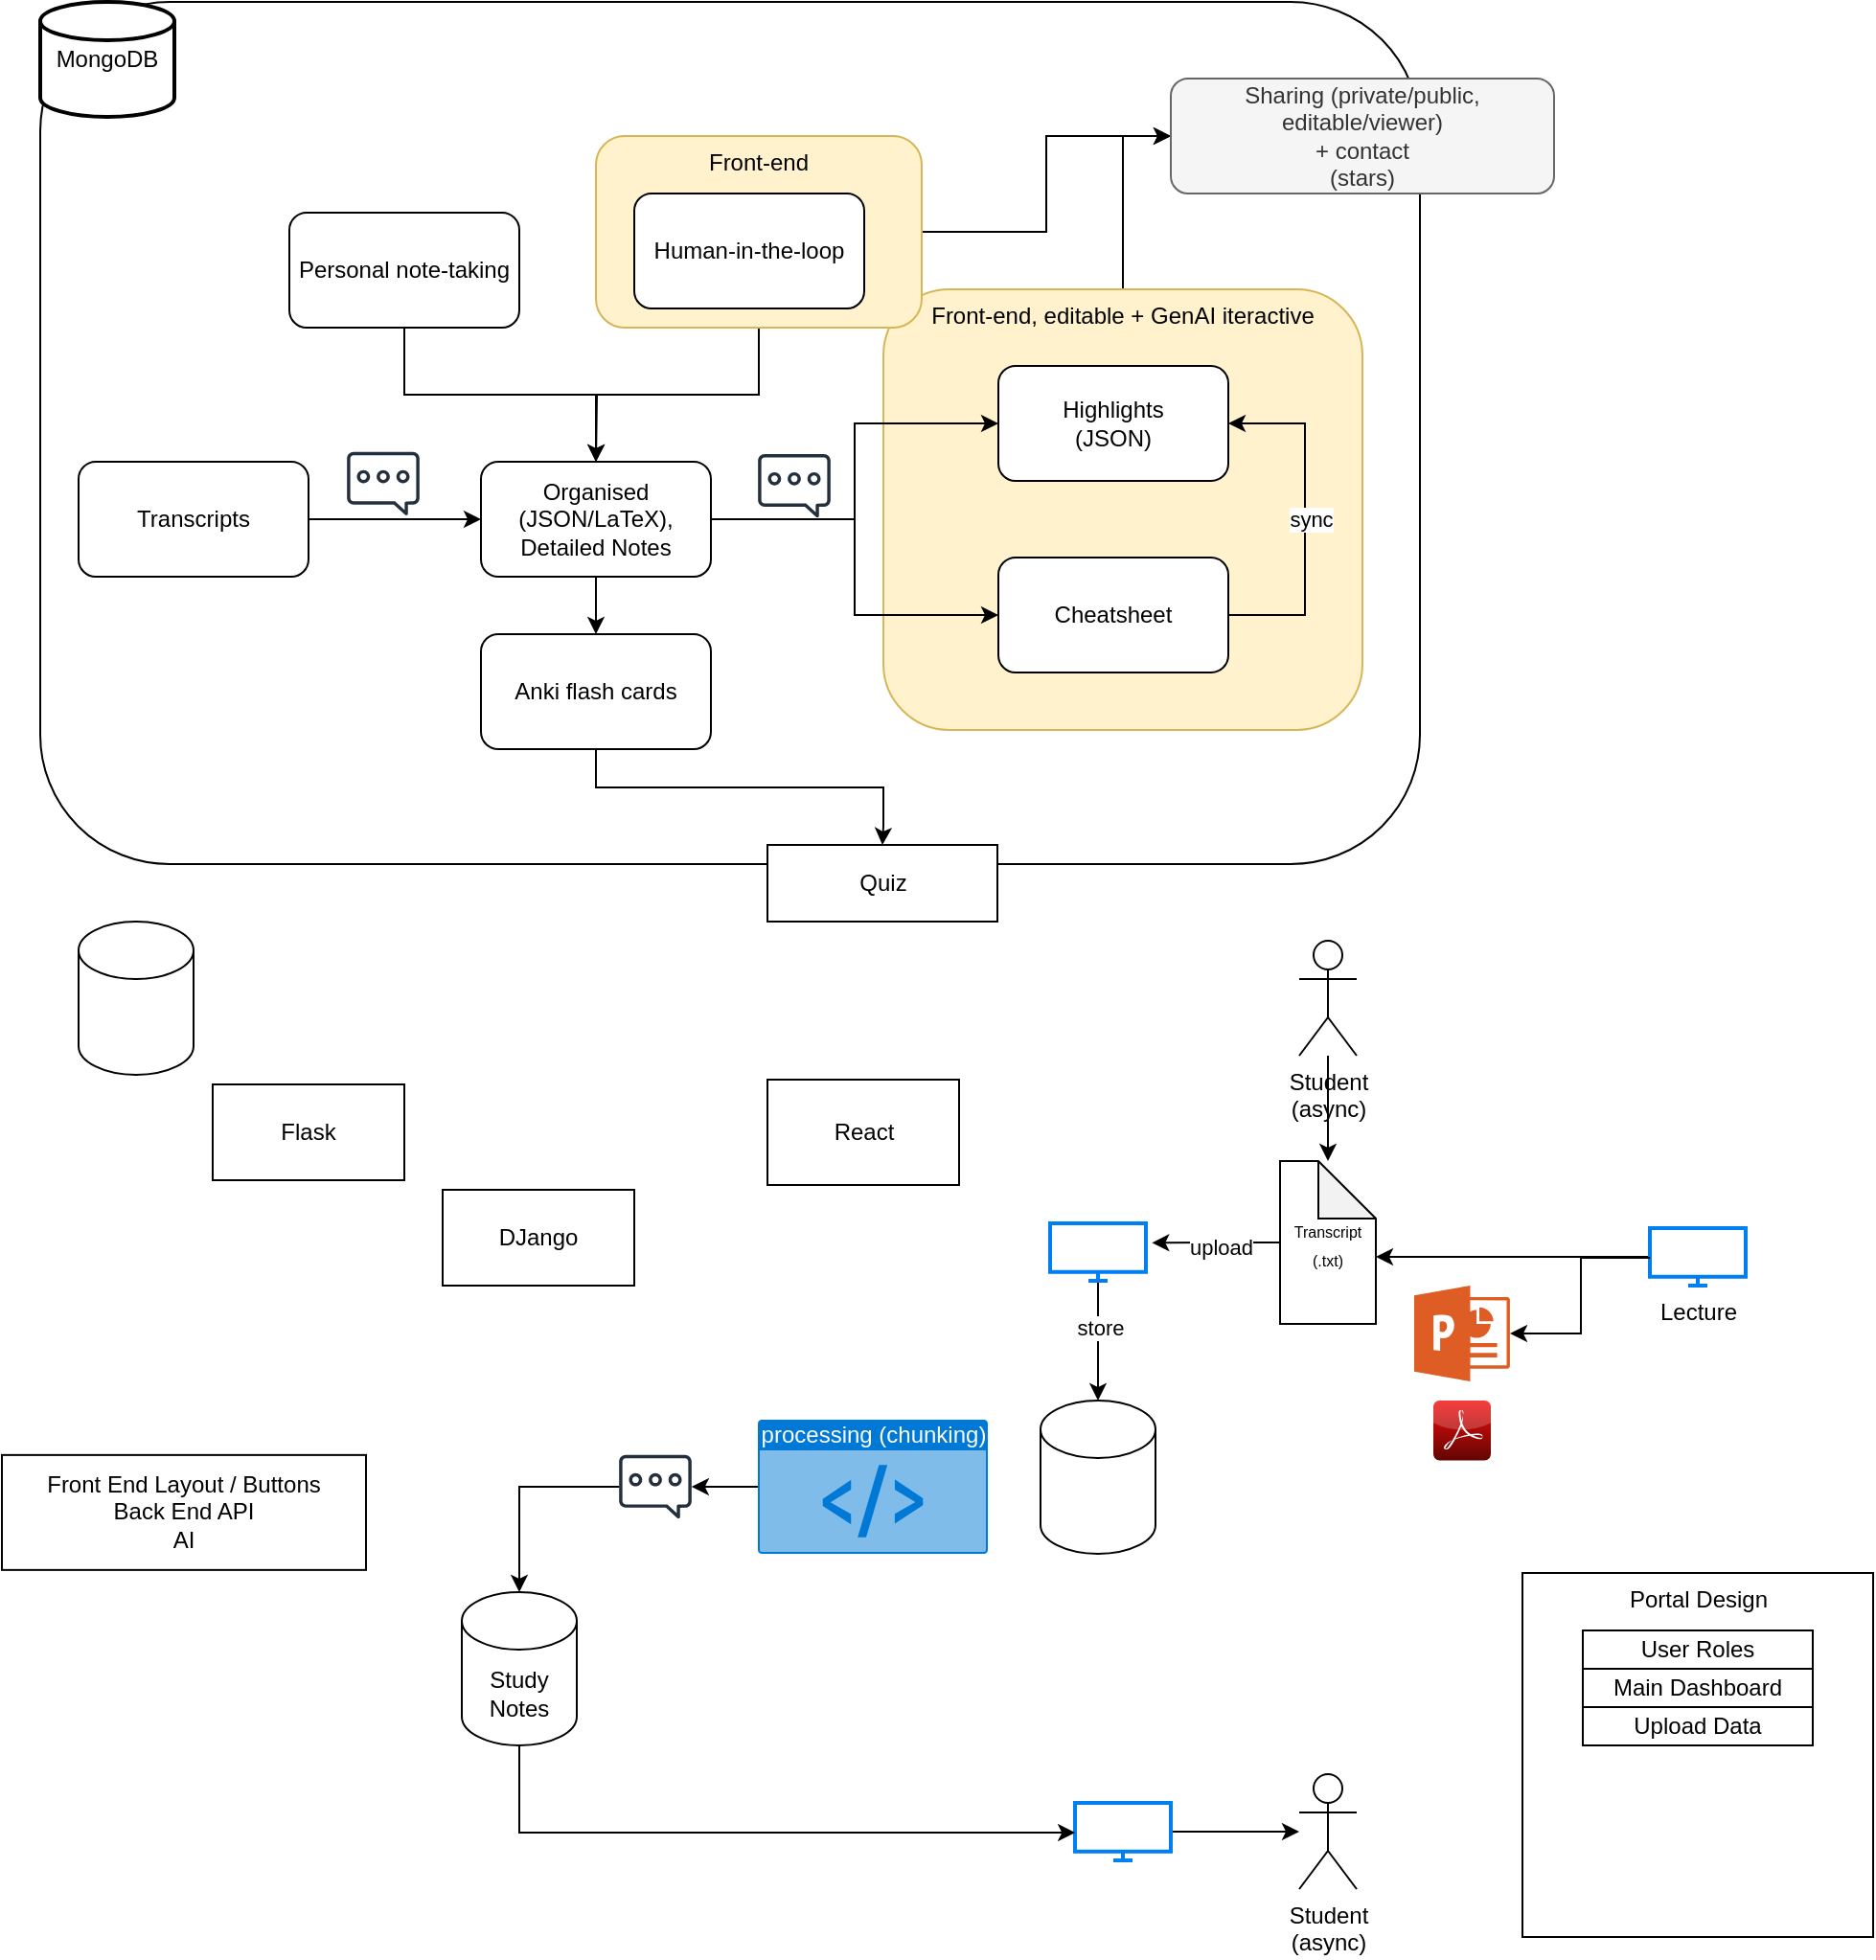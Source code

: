 <mxfile version="24.6.4" type="device">
  <diagram name="Page-1" id="AO98jCeg3_muiPMacAWm">
    <mxGraphModel dx="1103" dy="1826" grid="1" gridSize="10" guides="1" tooltips="1" connect="1" arrows="1" fold="1" page="1" pageScale="1" pageWidth="827" pageHeight="1169" math="0" shadow="0">
      <root>
        <mxCell id="0" />
        <mxCell id="1" parent="0" />
        <mxCell id="Rjii2UMoXP7_Jk80CpH7-58" value="Portal Design" style="rounded=0;whiteSpace=wrap;html=1;verticalAlign=top;" vertex="1" parent="1">
          <mxGeometry x="833.5" y="820" width="183" height="190" as="geometry" />
        </mxCell>
        <mxCell id="Rjii2UMoXP7_Jk80CpH7-16" value="" style="rounded=1;whiteSpace=wrap;html=1;" vertex="1" parent="1">
          <mxGeometry x="60" width="720" height="450" as="geometry" />
        </mxCell>
        <mxCell id="Rjii2UMoXP7_Jk80CpH7-34" style="edgeStyle=orthogonalEdgeStyle;rounded=0;orthogonalLoop=1;jettySize=auto;html=1;exitX=0.5;exitY=0;exitDx=0;exitDy=0;entryX=0;entryY=0.5;entryDx=0;entryDy=0;" edge="1" parent="1" source="Rjii2UMoXP7_Jk80CpH7-14" target="Rjii2UMoXP7_Jk80CpH7-32">
          <mxGeometry relative="1" as="geometry" />
        </mxCell>
        <mxCell id="Rjii2UMoXP7_Jk80CpH7-14" value="Front-end, editable + GenAI iteractive" style="rounded=1;whiteSpace=wrap;html=1;fillColor=#fff2cc;strokeColor=#d6b656;verticalAlign=top;" vertex="1" parent="1">
          <mxGeometry x="500" y="150" width="250" height="230" as="geometry" />
        </mxCell>
        <mxCell id="Rjii2UMoXP7_Jk80CpH7-9" style="edgeStyle=orthogonalEdgeStyle;rounded=0;orthogonalLoop=1;jettySize=auto;html=1;exitX=1;exitY=0.5;exitDx=0;exitDy=0;entryX=0;entryY=0.5;entryDx=0;entryDy=0;" edge="1" parent="1" source="Rjii2UMoXP7_Jk80CpH7-1" target="Rjii2UMoXP7_Jk80CpH7-2">
          <mxGeometry relative="1" as="geometry" />
        </mxCell>
        <mxCell id="Rjii2UMoXP7_Jk80CpH7-1" value="Transcripts" style="rounded=1;whiteSpace=wrap;html=1;" vertex="1" parent="1">
          <mxGeometry x="80" y="240" width="120" height="60" as="geometry" />
        </mxCell>
        <mxCell id="Rjii2UMoXP7_Jk80CpH7-6" style="edgeStyle=orthogonalEdgeStyle;rounded=0;orthogonalLoop=1;jettySize=auto;html=1;exitX=0.5;exitY=1;exitDx=0;exitDy=0;" edge="1" parent="1" source="Rjii2UMoXP7_Jk80CpH7-2" target="Rjii2UMoXP7_Jk80CpH7-5">
          <mxGeometry relative="1" as="geometry" />
        </mxCell>
        <mxCell id="Rjii2UMoXP7_Jk80CpH7-7" style="edgeStyle=orthogonalEdgeStyle;rounded=0;orthogonalLoop=1;jettySize=auto;html=1;exitX=1;exitY=0.5;exitDx=0;exitDy=0;entryX=0;entryY=0.5;entryDx=0;entryDy=0;" edge="1" parent="1" source="Rjii2UMoXP7_Jk80CpH7-2" target="Rjii2UMoXP7_Jk80CpH7-4">
          <mxGeometry relative="1" as="geometry" />
        </mxCell>
        <mxCell id="Rjii2UMoXP7_Jk80CpH7-8" style="edgeStyle=orthogonalEdgeStyle;rounded=0;orthogonalLoop=1;jettySize=auto;html=1;exitX=1;exitY=0.5;exitDx=0;exitDy=0;entryX=0;entryY=0.5;entryDx=0;entryDy=0;" edge="1" parent="1" source="Rjii2UMoXP7_Jk80CpH7-2" target="Rjii2UMoXP7_Jk80CpH7-3">
          <mxGeometry relative="1" as="geometry" />
        </mxCell>
        <mxCell id="Rjii2UMoXP7_Jk80CpH7-2" value="Organised (JSON/LaTeX), Detailed Notes" style="rounded=1;whiteSpace=wrap;html=1;" vertex="1" parent="1">
          <mxGeometry x="290" y="240" width="120" height="60" as="geometry" />
        </mxCell>
        <mxCell id="Rjii2UMoXP7_Jk80CpH7-12" style="edgeStyle=orthogonalEdgeStyle;rounded=0;orthogonalLoop=1;jettySize=auto;html=1;exitX=1;exitY=0.5;exitDx=0;exitDy=0;entryX=1;entryY=0.5;entryDx=0;entryDy=0;" edge="1" parent="1" source="Rjii2UMoXP7_Jk80CpH7-3" target="Rjii2UMoXP7_Jk80CpH7-4">
          <mxGeometry relative="1" as="geometry">
            <Array as="points">
              <mxPoint x="720" y="320" />
              <mxPoint x="720" y="220" />
            </Array>
          </mxGeometry>
        </mxCell>
        <mxCell id="Rjii2UMoXP7_Jk80CpH7-13" value="sync" style="edgeLabel;html=1;align=center;verticalAlign=middle;resizable=0;points=[];" vertex="1" connectable="0" parent="Rjii2UMoXP7_Jk80CpH7-12">
          <mxGeometry y="-3" relative="1" as="geometry">
            <mxPoint as="offset" />
          </mxGeometry>
        </mxCell>
        <mxCell id="Rjii2UMoXP7_Jk80CpH7-3" value="Cheatsheet" style="rounded=1;whiteSpace=wrap;html=1;" vertex="1" parent="1">
          <mxGeometry x="560" y="290" width="120" height="60" as="geometry" />
        </mxCell>
        <mxCell id="Rjii2UMoXP7_Jk80CpH7-4" value="Highlights&lt;div&gt;(JSON)&lt;/div&gt;" style="rounded=1;whiteSpace=wrap;html=1;" vertex="1" parent="1">
          <mxGeometry x="560" y="190" width="120" height="60" as="geometry" />
        </mxCell>
        <mxCell id="Rjii2UMoXP7_Jk80CpH7-36" style="edgeStyle=orthogonalEdgeStyle;rounded=0;orthogonalLoop=1;jettySize=auto;html=1;exitX=0.5;exitY=1;exitDx=0;exitDy=0;entryX=0.5;entryY=0;entryDx=0;entryDy=0;" edge="1" parent="1" source="Rjii2UMoXP7_Jk80CpH7-5" target="Rjii2UMoXP7_Jk80CpH7-35">
          <mxGeometry relative="1" as="geometry">
            <Array as="points">
              <mxPoint x="350" y="410" />
              <mxPoint x="500" y="410" />
              <mxPoint x="500" y="430" />
            </Array>
          </mxGeometry>
        </mxCell>
        <mxCell id="Rjii2UMoXP7_Jk80CpH7-5" value="Anki flash cards" style="rounded=1;whiteSpace=wrap;html=1;" vertex="1" parent="1">
          <mxGeometry x="290" y="330" width="120" height="60" as="geometry" />
        </mxCell>
        <mxCell id="Rjii2UMoXP7_Jk80CpH7-11" style="edgeStyle=orthogonalEdgeStyle;rounded=0;orthogonalLoop=1;jettySize=auto;html=1;exitX=0.5;exitY=1;exitDx=0;exitDy=0;entryX=0.5;entryY=0;entryDx=0;entryDy=0;" edge="1" parent="1" source="Rjii2UMoXP7_Jk80CpH7-20" target="Rjii2UMoXP7_Jk80CpH7-2">
          <mxGeometry relative="1" as="geometry" />
        </mxCell>
        <mxCell id="Rjii2UMoXP7_Jk80CpH7-15" value="MongoDB" style="strokeWidth=2;html=1;shape=mxgraph.flowchart.database;whiteSpace=wrap;" vertex="1" parent="1">
          <mxGeometry x="60" width="70" height="60" as="geometry" />
        </mxCell>
        <mxCell id="Rjii2UMoXP7_Jk80CpH7-17" value="" style="sketch=0;outlineConnect=0;fontColor=#232F3E;gradientColor=none;fillColor=#232F3D;strokeColor=none;dashed=0;verticalLabelPosition=bottom;verticalAlign=top;align=center;html=1;fontSize=12;fontStyle=0;aspect=fixed;pointerEvents=1;shape=mxgraph.aws4.chat;" vertex="1" parent="1">
          <mxGeometry x="220" y="234.87" width="38" height="33.13" as="geometry" />
        </mxCell>
        <mxCell id="Rjii2UMoXP7_Jk80CpH7-18" value="" style="sketch=0;outlineConnect=0;fontColor=#232F3E;gradientColor=none;fillColor=#232F3D;strokeColor=none;dashed=0;verticalLabelPosition=bottom;verticalAlign=top;align=center;html=1;fontSize=12;fontStyle=0;aspect=fixed;pointerEvents=1;shape=mxgraph.aws4.chat;" vertex="1" parent="1">
          <mxGeometry x="434.5" y="236" width="38" height="33.13" as="geometry" />
        </mxCell>
        <mxCell id="Rjii2UMoXP7_Jk80CpH7-33" style="edgeStyle=orthogonalEdgeStyle;rounded=0;orthogonalLoop=1;jettySize=auto;html=1;exitX=1;exitY=0.5;exitDx=0;exitDy=0;" edge="1" parent="1" source="Rjii2UMoXP7_Jk80CpH7-20" target="Rjii2UMoXP7_Jk80CpH7-32">
          <mxGeometry relative="1" as="geometry" />
        </mxCell>
        <mxCell id="Rjii2UMoXP7_Jk80CpH7-20" value="Front-end" style="rounded=1;whiteSpace=wrap;html=1;fillColor=#fff2cc;strokeColor=#d6b656;verticalAlign=top;" vertex="1" parent="1">
          <mxGeometry x="350" y="70" width="170" height="100" as="geometry" />
        </mxCell>
        <mxCell id="Rjii2UMoXP7_Jk80CpH7-10" value="Human-in-the-loop" style="rounded=1;whiteSpace=wrap;html=1;" vertex="1" parent="1">
          <mxGeometry x="370" y="100" width="120" height="60" as="geometry" />
        </mxCell>
        <mxCell id="Rjii2UMoXP7_Jk80CpH7-23" style="edgeStyle=orthogonalEdgeStyle;rounded=0;orthogonalLoop=1;jettySize=auto;html=1;exitX=0.5;exitY=1;exitDx=0;exitDy=0;" edge="1" parent="1" source="Rjii2UMoXP7_Jk80CpH7-22">
          <mxGeometry relative="1" as="geometry">
            <mxPoint x="350" y="240" as="targetPoint" />
          </mxGeometry>
        </mxCell>
        <mxCell id="Rjii2UMoXP7_Jk80CpH7-22" value="Personal note-taking" style="rounded=1;whiteSpace=wrap;html=1;" vertex="1" parent="1">
          <mxGeometry x="190" y="110" width="120" height="60" as="geometry" />
        </mxCell>
        <mxCell id="Rjii2UMoXP7_Jk80CpH7-24" value="Flask" style="rounded=0;whiteSpace=wrap;html=1;" vertex="1" parent="1">
          <mxGeometry x="150" y="565" width="100" height="50" as="geometry" />
        </mxCell>
        <mxCell id="Rjii2UMoXP7_Jk80CpH7-25" value="DJango" style="rounded=0;whiteSpace=wrap;html=1;" vertex="1" parent="1">
          <mxGeometry x="270" y="620" width="100" height="50" as="geometry" />
        </mxCell>
        <mxCell id="Rjii2UMoXP7_Jk80CpH7-26" value="React" style="rounded=0;whiteSpace=wrap;html=1;" vertex="1" parent="1">
          <mxGeometry x="439.5" y="562.5" width="100" height="55" as="geometry" />
        </mxCell>
        <mxCell id="Rjii2UMoXP7_Jk80CpH7-46" value="" style="edgeStyle=orthogonalEdgeStyle;rounded=0;orthogonalLoop=1;jettySize=auto;html=1;" edge="1" parent="1" source="Rjii2UMoXP7_Jk80CpH7-27" target="Rjii2UMoXP7_Jk80CpH7-39">
          <mxGeometry relative="1" as="geometry" />
        </mxCell>
        <mxCell id="Rjii2UMoXP7_Jk80CpH7-27" value="Student&lt;div&gt;(async)&lt;/div&gt;" style="shape=umlActor;verticalLabelPosition=bottom;verticalAlign=top;html=1;outlineConnect=0;" vertex="1" parent="1">
          <mxGeometry x="717" y="490" width="30" height="60" as="geometry" />
        </mxCell>
        <mxCell id="Rjii2UMoXP7_Jk80CpH7-47" value="" style="edgeStyle=orthogonalEdgeStyle;rounded=0;orthogonalLoop=1;jettySize=auto;html=1;" edge="1" parent="1" source="Rjii2UMoXP7_Jk80CpH7-29" target="Rjii2UMoXP7_Jk80CpH7-44">
          <mxGeometry relative="1" as="geometry" />
        </mxCell>
        <mxCell id="Rjii2UMoXP7_Jk80CpH7-49" value="store" style="edgeLabel;html=1;align=center;verticalAlign=middle;resizable=0;points=[];" vertex="1" connectable="0" parent="Rjii2UMoXP7_Jk80CpH7-47">
          <mxGeometry x="-0.226" y="1" relative="1" as="geometry">
            <mxPoint as="offset" />
          </mxGeometry>
        </mxCell>
        <mxCell id="Rjii2UMoXP7_Jk80CpH7-29" value="" style="html=1;verticalLabelPosition=bottom;align=center;labelBackgroundColor=#ffffff;verticalAlign=top;strokeWidth=2;strokeColor=#0080F0;shadow=0;dashed=0;shape=mxgraph.ios7.icons.monitor;" vertex="1" parent="1">
          <mxGeometry x="587" y="637.5" width="50" height="30" as="geometry" />
        </mxCell>
        <mxCell id="Rjii2UMoXP7_Jk80CpH7-30" value="Study Notes" style="shape=cylinder3;whiteSpace=wrap;html=1;boundedLbl=1;backgroundOutline=1;size=15;" vertex="1" parent="1">
          <mxGeometry x="280" y="830" width="60" height="80" as="geometry" />
        </mxCell>
        <mxCell id="Rjii2UMoXP7_Jk80CpH7-31" value="" style="shape=cylinder3;whiteSpace=wrap;html=1;boundedLbl=1;backgroundOutline=1;size=15;" vertex="1" parent="1">
          <mxGeometry x="80" y="480" width="60" height="80" as="geometry" />
        </mxCell>
        <mxCell id="Rjii2UMoXP7_Jk80CpH7-32" value="Sharing (private/public, editable/viewer)&lt;div&gt;+ contact&lt;div&gt;(stars)&lt;/div&gt;&lt;/div&gt;" style="rounded=1;whiteSpace=wrap;html=1;fillColor=#f5f5f5;fontColor=#333333;strokeColor=#666666;" vertex="1" parent="1">
          <mxGeometry x="650" y="40" width="200" height="60" as="geometry" />
        </mxCell>
        <mxCell id="Rjii2UMoXP7_Jk80CpH7-35" value="Quiz" style="rounded=0;whiteSpace=wrap;html=1;" vertex="1" parent="1">
          <mxGeometry x="439.5" y="440" width="120" height="40" as="geometry" />
        </mxCell>
        <mxCell id="Rjii2UMoXP7_Jk80CpH7-40" value="" style="edgeStyle=orthogonalEdgeStyle;rounded=0;orthogonalLoop=1;jettySize=auto;html=1;entryX=0;entryY=0;entryDx=50;entryDy=50;entryPerimeter=0;" edge="1" parent="1" source="Rjii2UMoXP7_Jk80CpH7-38" target="Rjii2UMoXP7_Jk80CpH7-39">
          <mxGeometry relative="1" as="geometry" />
        </mxCell>
        <mxCell id="Rjii2UMoXP7_Jk80CpH7-38" value="Lecture" style="html=1;verticalLabelPosition=bottom;align=center;labelBackgroundColor=#ffffff;verticalAlign=top;strokeWidth=2;strokeColor=#0080F0;shadow=0;dashed=0;shape=mxgraph.ios7.icons.monitor;" vertex="1" parent="1">
          <mxGeometry x="900" y="640" width="50" height="30" as="geometry" />
        </mxCell>
        <mxCell id="Rjii2UMoXP7_Jk80CpH7-39" value="&lt;font style=&quot;font-size: 8px;&quot;&gt;Transcript&lt;/font&gt;&lt;div&gt;&lt;font style=&quot;font-size: 8px;&quot;&gt;(.txt)&lt;/font&gt;&lt;/div&gt;" style="shape=note;whiteSpace=wrap;html=1;backgroundOutline=1;darkOpacity=0.05;" vertex="1" parent="1">
          <mxGeometry x="707" y="605" width="50" height="85" as="geometry" />
        </mxCell>
        <mxCell id="Rjii2UMoXP7_Jk80CpH7-41" value="" style="sketch=0;aspect=fixed;pointerEvents=1;shadow=0;dashed=0;html=1;strokeColor=none;labelPosition=center;verticalLabelPosition=bottom;verticalAlign=top;align=center;shape=mxgraph.mscae.other.powerpoint;fillColor=#DE5D24;" vertex="1" parent="1">
          <mxGeometry x="777" y="670" width="50" height="50" as="geometry" />
        </mxCell>
        <mxCell id="Rjii2UMoXP7_Jk80CpH7-42" value="" style="edgeStyle=orthogonalEdgeStyle;rounded=0;orthogonalLoop=1;jettySize=auto;html=1;entryX=1;entryY=0.5;entryDx=0;entryDy=0;entryPerimeter=0;exitX=0.002;exitY=0.518;exitDx=0;exitDy=0;exitPerimeter=0;" edge="1" parent="1" source="Rjii2UMoXP7_Jk80CpH7-38" target="Rjii2UMoXP7_Jk80CpH7-41">
          <mxGeometry relative="1" as="geometry">
            <mxPoint x="890" y="625" as="sourcePoint" />
            <mxPoint x="837" y="640" as="targetPoint" />
            <Array as="points">
              <mxPoint x="864" y="656" />
              <mxPoint x="864" y="695" />
            </Array>
          </mxGeometry>
        </mxCell>
        <mxCell id="Rjii2UMoXP7_Jk80CpH7-43" value="" style="dashed=0;outlineConnect=0;html=1;align=center;labelPosition=center;verticalLabelPosition=bottom;verticalAlign=top;shape=mxgraph.webicons.adobe_pdf;fillColor=#F40C0C;gradientColor=#610603" vertex="1" parent="1">
          <mxGeometry x="787" y="730" width="30" height="31.2" as="geometry" />
        </mxCell>
        <mxCell id="Rjii2UMoXP7_Jk80CpH7-44" value="" style="shape=cylinder3;whiteSpace=wrap;html=1;boundedLbl=1;backgroundOutline=1;size=15;" vertex="1" parent="1">
          <mxGeometry x="582" y="730" width="60" height="80" as="geometry" />
        </mxCell>
        <mxCell id="Rjii2UMoXP7_Jk80CpH7-45" style="edgeStyle=orthogonalEdgeStyle;rounded=0;orthogonalLoop=1;jettySize=auto;html=1;exitX=0;exitY=0.5;exitDx=0;exitDy=0;exitPerimeter=0;entryX=1.063;entryY=0.338;entryDx=0;entryDy=0;entryPerimeter=0;" edge="1" parent="1" source="Rjii2UMoXP7_Jk80CpH7-39" target="Rjii2UMoXP7_Jk80CpH7-29">
          <mxGeometry relative="1" as="geometry" />
        </mxCell>
        <mxCell id="Rjii2UMoXP7_Jk80CpH7-48" value="upload" style="edgeLabel;html=1;align=center;verticalAlign=middle;resizable=0;points=[];" vertex="1" connectable="0" parent="Rjii2UMoXP7_Jk80CpH7-45">
          <mxGeometry x="-0.087" y="2" relative="1" as="geometry">
            <mxPoint x="-1" as="offset" />
          </mxGeometry>
        </mxCell>
        <mxCell id="Rjii2UMoXP7_Jk80CpH7-52" style="edgeStyle=orthogonalEdgeStyle;rounded=0;orthogonalLoop=1;jettySize=auto;html=1;exitX=0;exitY=0.5;exitDx=0;exitDy=0;exitPerimeter=0;" edge="1" parent="1" source="Rjii2UMoXP7_Jk80CpH7-50" target="Rjii2UMoXP7_Jk80CpH7-51">
          <mxGeometry relative="1" as="geometry" />
        </mxCell>
        <mxCell id="Rjii2UMoXP7_Jk80CpH7-50" value="processing (chunking)" style="html=1;whiteSpace=wrap;strokeColor=none;fillColor=#0079D6;labelPosition=center;verticalLabelPosition=middle;verticalAlign=top;align=center;fontSize=12;outlineConnect=0;spacingTop=-6;fontColor=#FFFFFF;sketch=0;shape=mxgraph.sitemap.script;" vertex="1" parent="1">
          <mxGeometry x="434.5" y="740" width="120" height="70" as="geometry" />
        </mxCell>
        <mxCell id="Rjii2UMoXP7_Jk80CpH7-51" value="" style="sketch=0;outlineConnect=0;fontColor=#232F3E;gradientColor=none;fillColor=#232F3D;strokeColor=none;dashed=0;verticalLabelPosition=bottom;verticalAlign=top;align=center;html=1;fontSize=12;fontStyle=0;aspect=fixed;pointerEvents=1;shape=mxgraph.aws4.chat;" vertex="1" parent="1">
          <mxGeometry x="362" y="758.43" width="38" height="33.13" as="geometry" />
        </mxCell>
        <mxCell id="Rjii2UMoXP7_Jk80CpH7-53" style="edgeStyle=orthogonalEdgeStyle;rounded=0;orthogonalLoop=1;jettySize=auto;html=1;entryX=0.5;entryY=0;entryDx=0;entryDy=0;entryPerimeter=0;" edge="1" parent="1" source="Rjii2UMoXP7_Jk80CpH7-51" target="Rjii2UMoXP7_Jk80CpH7-30">
          <mxGeometry relative="1" as="geometry" />
        </mxCell>
        <mxCell id="Rjii2UMoXP7_Jk80CpH7-56" value="" style="edgeStyle=orthogonalEdgeStyle;rounded=0;orthogonalLoop=1;jettySize=auto;html=1;" edge="1" parent="1" source="Rjii2UMoXP7_Jk80CpH7-54" target="Rjii2UMoXP7_Jk80CpH7-55">
          <mxGeometry relative="1" as="geometry" />
        </mxCell>
        <mxCell id="Rjii2UMoXP7_Jk80CpH7-54" value="" style="html=1;verticalLabelPosition=bottom;align=center;labelBackgroundColor=#ffffff;verticalAlign=top;strokeWidth=2;strokeColor=#0080F0;shadow=0;dashed=0;shape=mxgraph.ios7.icons.monitor;" vertex="1" parent="1">
          <mxGeometry x="600" y="940" width="50" height="30" as="geometry" />
        </mxCell>
        <mxCell id="Rjii2UMoXP7_Jk80CpH7-55" value="Student&lt;div&gt;(async)&lt;/div&gt;" style="shape=umlActor;verticalLabelPosition=bottom;verticalAlign=top;html=1;outlineConnect=0;" vertex="1" parent="1">
          <mxGeometry x="717" y="925" width="30" height="60" as="geometry" />
        </mxCell>
        <mxCell id="Rjii2UMoXP7_Jk80CpH7-57" value="User Roles" style="rounded=0;whiteSpace=wrap;html=1;" vertex="1" parent="1">
          <mxGeometry x="865" y="850" width="120" height="20" as="geometry" />
        </mxCell>
        <mxCell id="Rjii2UMoXP7_Jk80CpH7-59" value="Main Dashboard" style="rounded=0;whiteSpace=wrap;html=1;" vertex="1" parent="1">
          <mxGeometry x="865" y="870" width="120" height="20" as="geometry" />
        </mxCell>
        <mxCell id="Rjii2UMoXP7_Jk80CpH7-60" value="Upload Data" style="rounded=0;whiteSpace=wrap;html=1;" vertex="1" parent="1">
          <mxGeometry x="865" y="890" width="120" height="20" as="geometry" />
        </mxCell>
        <mxCell id="Rjii2UMoXP7_Jk80CpH7-61" value="Front End Layout / Buttons&lt;div&gt;Back End API&lt;/div&gt;&lt;div&gt;AI&lt;/div&gt;" style="rounded=0;whiteSpace=wrap;html=1;" vertex="1" parent="1">
          <mxGeometry x="40" y="758.43" width="190" height="60" as="geometry" />
        </mxCell>
        <mxCell id="Rjii2UMoXP7_Jk80CpH7-62" style="edgeStyle=orthogonalEdgeStyle;rounded=0;orthogonalLoop=1;jettySize=auto;html=1;exitX=0.5;exitY=1;exitDx=0;exitDy=0;exitPerimeter=0;entryX=0.002;entryY=0.518;entryDx=0;entryDy=0;entryPerimeter=0;" edge="1" parent="1" source="Rjii2UMoXP7_Jk80CpH7-30" target="Rjii2UMoXP7_Jk80CpH7-54">
          <mxGeometry relative="1" as="geometry" />
        </mxCell>
      </root>
    </mxGraphModel>
  </diagram>
</mxfile>
